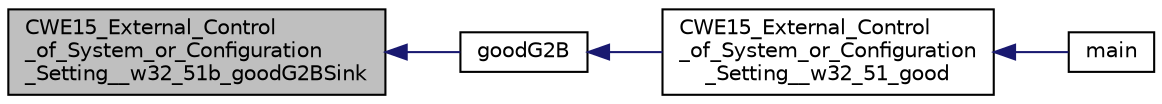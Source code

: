 digraph "CWE15_External_Control_of_System_or_Configuration_Setting__w32_51b_goodG2BSink"
{
  edge [fontname="Helvetica",fontsize="10",labelfontname="Helvetica",labelfontsize="10"];
  node [fontname="Helvetica",fontsize="10",shape=record];
  rankdir="LR";
  Node14 [label="CWE15_External_Control\l_of_System_or_Configuration\l_Setting__w32_51b_goodG2BSink",height=0.2,width=0.4,color="black", fillcolor="grey75", style="filled", fontcolor="black"];
  Node14 -> Node15 [dir="back",color="midnightblue",fontsize="10",style="solid",fontname="Helvetica"];
  Node15 [label="goodG2B",height=0.2,width=0.4,color="black", fillcolor="white", style="filled",URL="$CWE15__External__Control__of__System__or__Configuration__Setting____w32__51a_8c.html#a7eda1d9036806a85a3f6bf72aa50b678"];
  Node15 -> Node16 [dir="back",color="midnightblue",fontsize="10",style="solid",fontname="Helvetica"];
  Node16 [label="CWE15_External_Control\l_of_System_or_Configuration\l_Setting__w32_51_good",height=0.2,width=0.4,color="black", fillcolor="white", style="filled",URL="$testcases_8h.html#a4ab2414fe2cdf5dd07dcf00aa10c3cb8"];
  Node16 -> Node17 [dir="back",color="midnightblue",fontsize="10",style="solid",fontname="Helvetica"];
  Node17 [label="main",height=0.2,width=0.4,color="black", fillcolor="white", style="filled",URL="$main_8cpp.html#a0ddf1224851353fc92bfbff6f499fa97"];
}
